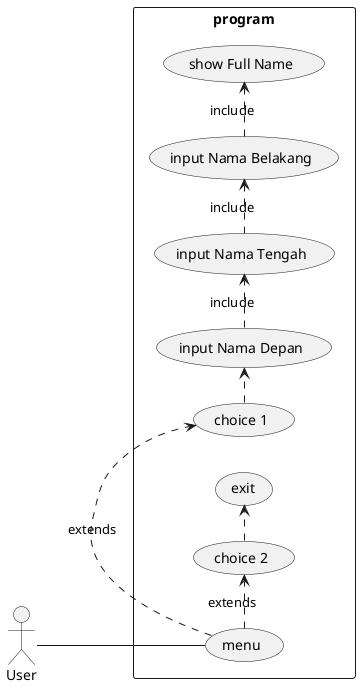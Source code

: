 @startuml sample

    left to right direction

    actor User as "User"
    rectangle program{
        User -- (menu)
        (menu) .> (choice 1) : extends
        (menu) .> (choice 2) : extends
        (choice 2) .> (exit)
        (choice 1) .> (input Nama Depan)
        (input Nama Depan) ._> (input Nama Tengah) : include
        (input Nama Tengah) ._> (input Nama Belakang) : include
        (input Nama Belakang) ._> (show Full Name) : include
    }
@enduml